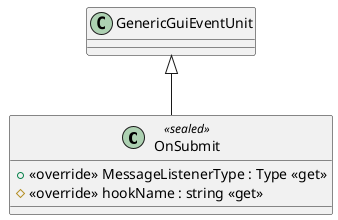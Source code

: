 @startuml
class OnSubmit <<sealed>> {
    + <<override>> MessageListenerType : Type <<get>>
    # <<override>> hookName : string <<get>>
}
GenericGuiEventUnit <|-- OnSubmit
@enduml
